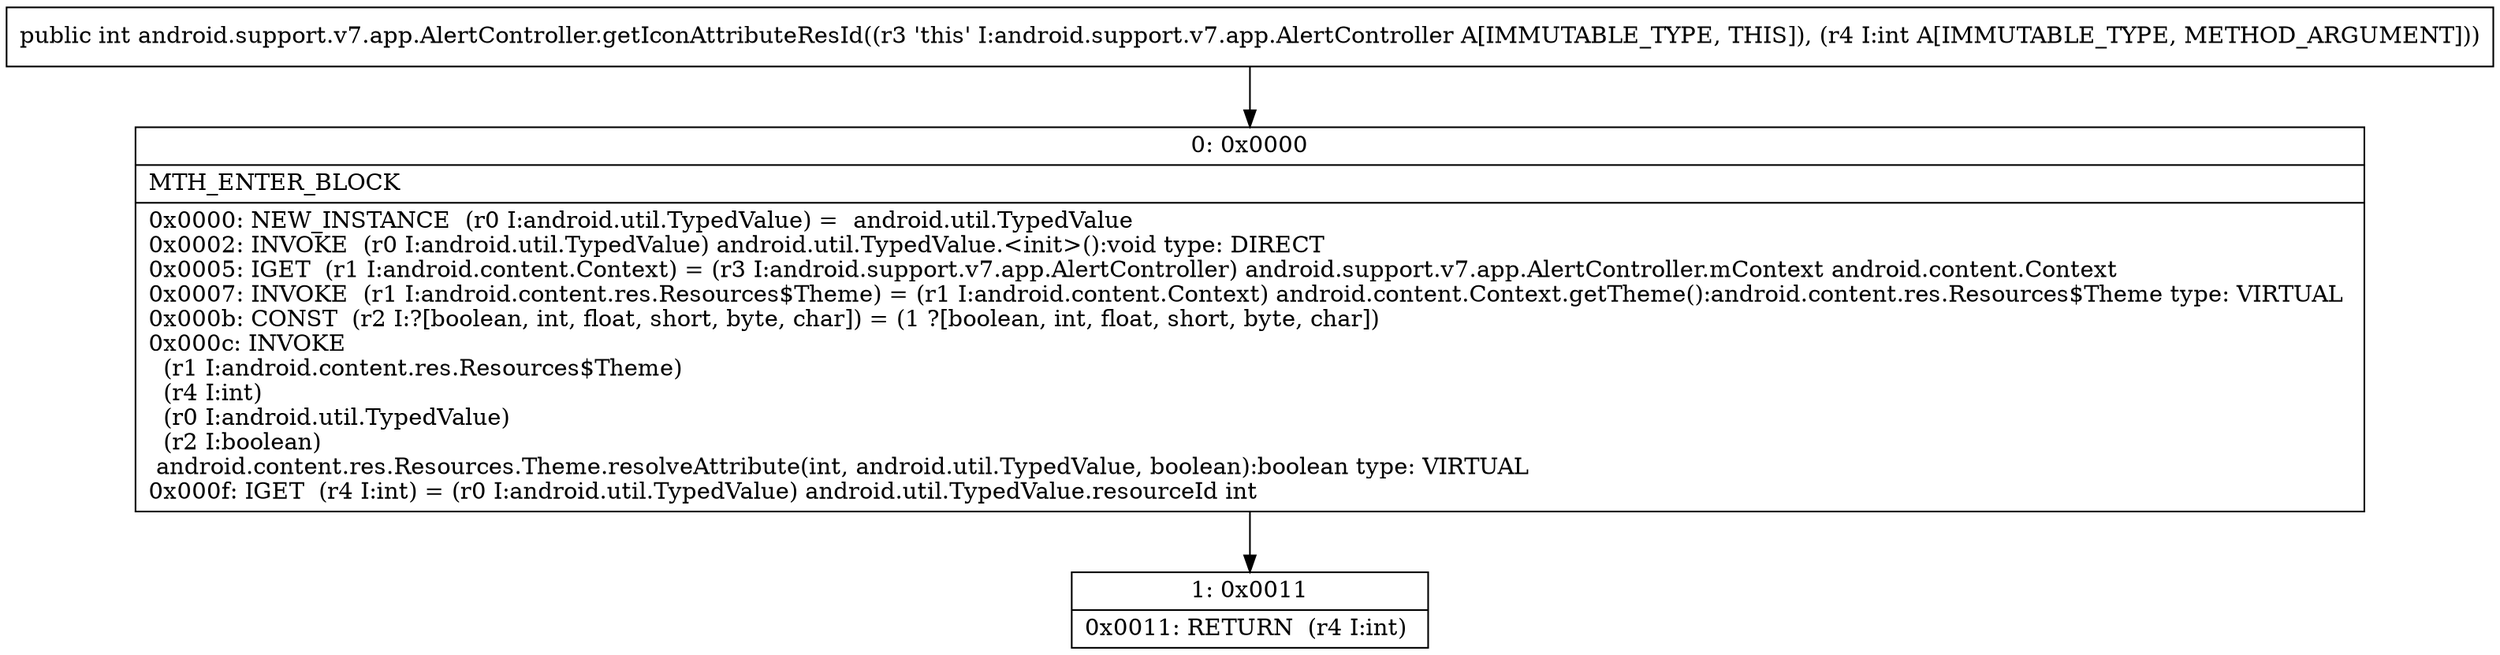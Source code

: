 digraph "CFG forandroid.support.v7.app.AlertController.getIconAttributeResId(I)I" {
Node_0 [shape=record,label="{0\:\ 0x0000|MTH_ENTER_BLOCK\l|0x0000: NEW_INSTANCE  (r0 I:android.util.TypedValue) =  android.util.TypedValue \l0x0002: INVOKE  (r0 I:android.util.TypedValue) android.util.TypedValue.\<init\>():void type: DIRECT \l0x0005: IGET  (r1 I:android.content.Context) = (r3 I:android.support.v7.app.AlertController) android.support.v7.app.AlertController.mContext android.content.Context \l0x0007: INVOKE  (r1 I:android.content.res.Resources$Theme) = (r1 I:android.content.Context) android.content.Context.getTheme():android.content.res.Resources$Theme type: VIRTUAL \l0x000b: CONST  (r2 I:?[boolean, int, float, short, byte, char]) = (1 ?[boolean, int, float, short, byte, char]) \l0x000c: INVOKE  \l  (r1 I:android.content.res.Resources$Theme)\l  (r4 I:int)\l  (r0 I:android.util.TypedValue)\l  (r2 I:boolean)\l android.content.res.Resources.Theme.resolveAttribute(int, android.util.TypedValue, boolean):boolean type: VIRTUAL \l0x000f: IGET  (r4 I:int) = (r0 I:android.util.TypedValue) android.util.TypedValue.resourceId int \l}"];
Node_1 [shape=record,label="{1\:\ 0x0011|0x0011: RETURN  (r4 I:int) \l}"];
MethodNode[shape=record,label="{public int android.support.v7.app.AlertController.getIconAttributeResId((r3 'this' I:android.support.v7.app.AlertController A[IMMUTABLE_TYPE, THIS]), (r4 I:int A[IMMUTABLE_TYPE, METHOD_ARGUMENT])) }"];
MethodNode -> Node_0;
Node_0 -> Node_1;
}

